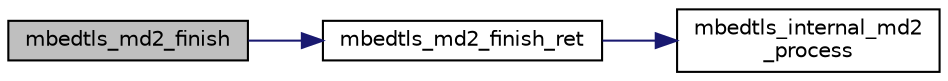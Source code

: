 digraph "mbedtls_md2_finish"
{
 // LATEX_PDF_SIZE
  edge [fontname="Helvetica",fontsize="10",labelfontname="Helvetica",labelfontsize="10"];
  node [fontname="Helvetica",fontsize="10",shape=record];
  rankdir="LR";
  Node1 [label="mbedtls_md2_finish",height=0.2,width=0.4,color="black", fillcolor="grey75", style="filled", fontcolor="black",tooltip="MD2 final digest."];
  Node1 -> Node2 [color="midnightblue",fontsize="10",style="solid",fontname="Helvetica"];
  Node2 [label="mbedtls_md2_finish_ret",height=0.2,width=0.4,color="black", fillcolor="white", style="filled",URL="$dc/dd8/md2_8c.html#a7f312acc5fdc3e55426e5f4732d8e718",tooltip="MD2 final digest."];
  Node2 -> Node3 [color="midnightblue",fontsize="10",style="solid",fontname="Helvetica"];
  Node3 [label="mbedtls_internal_md2\l_process",height=0.2,width=0.4,color="black", fillcolor="white", style="filled",URL="$dc/dd8/md2_8c.html#a53e3f89c8c0f4a83c29c01545f25d0b4",tooltip="MD2 process data block (internal use only)"];
}
